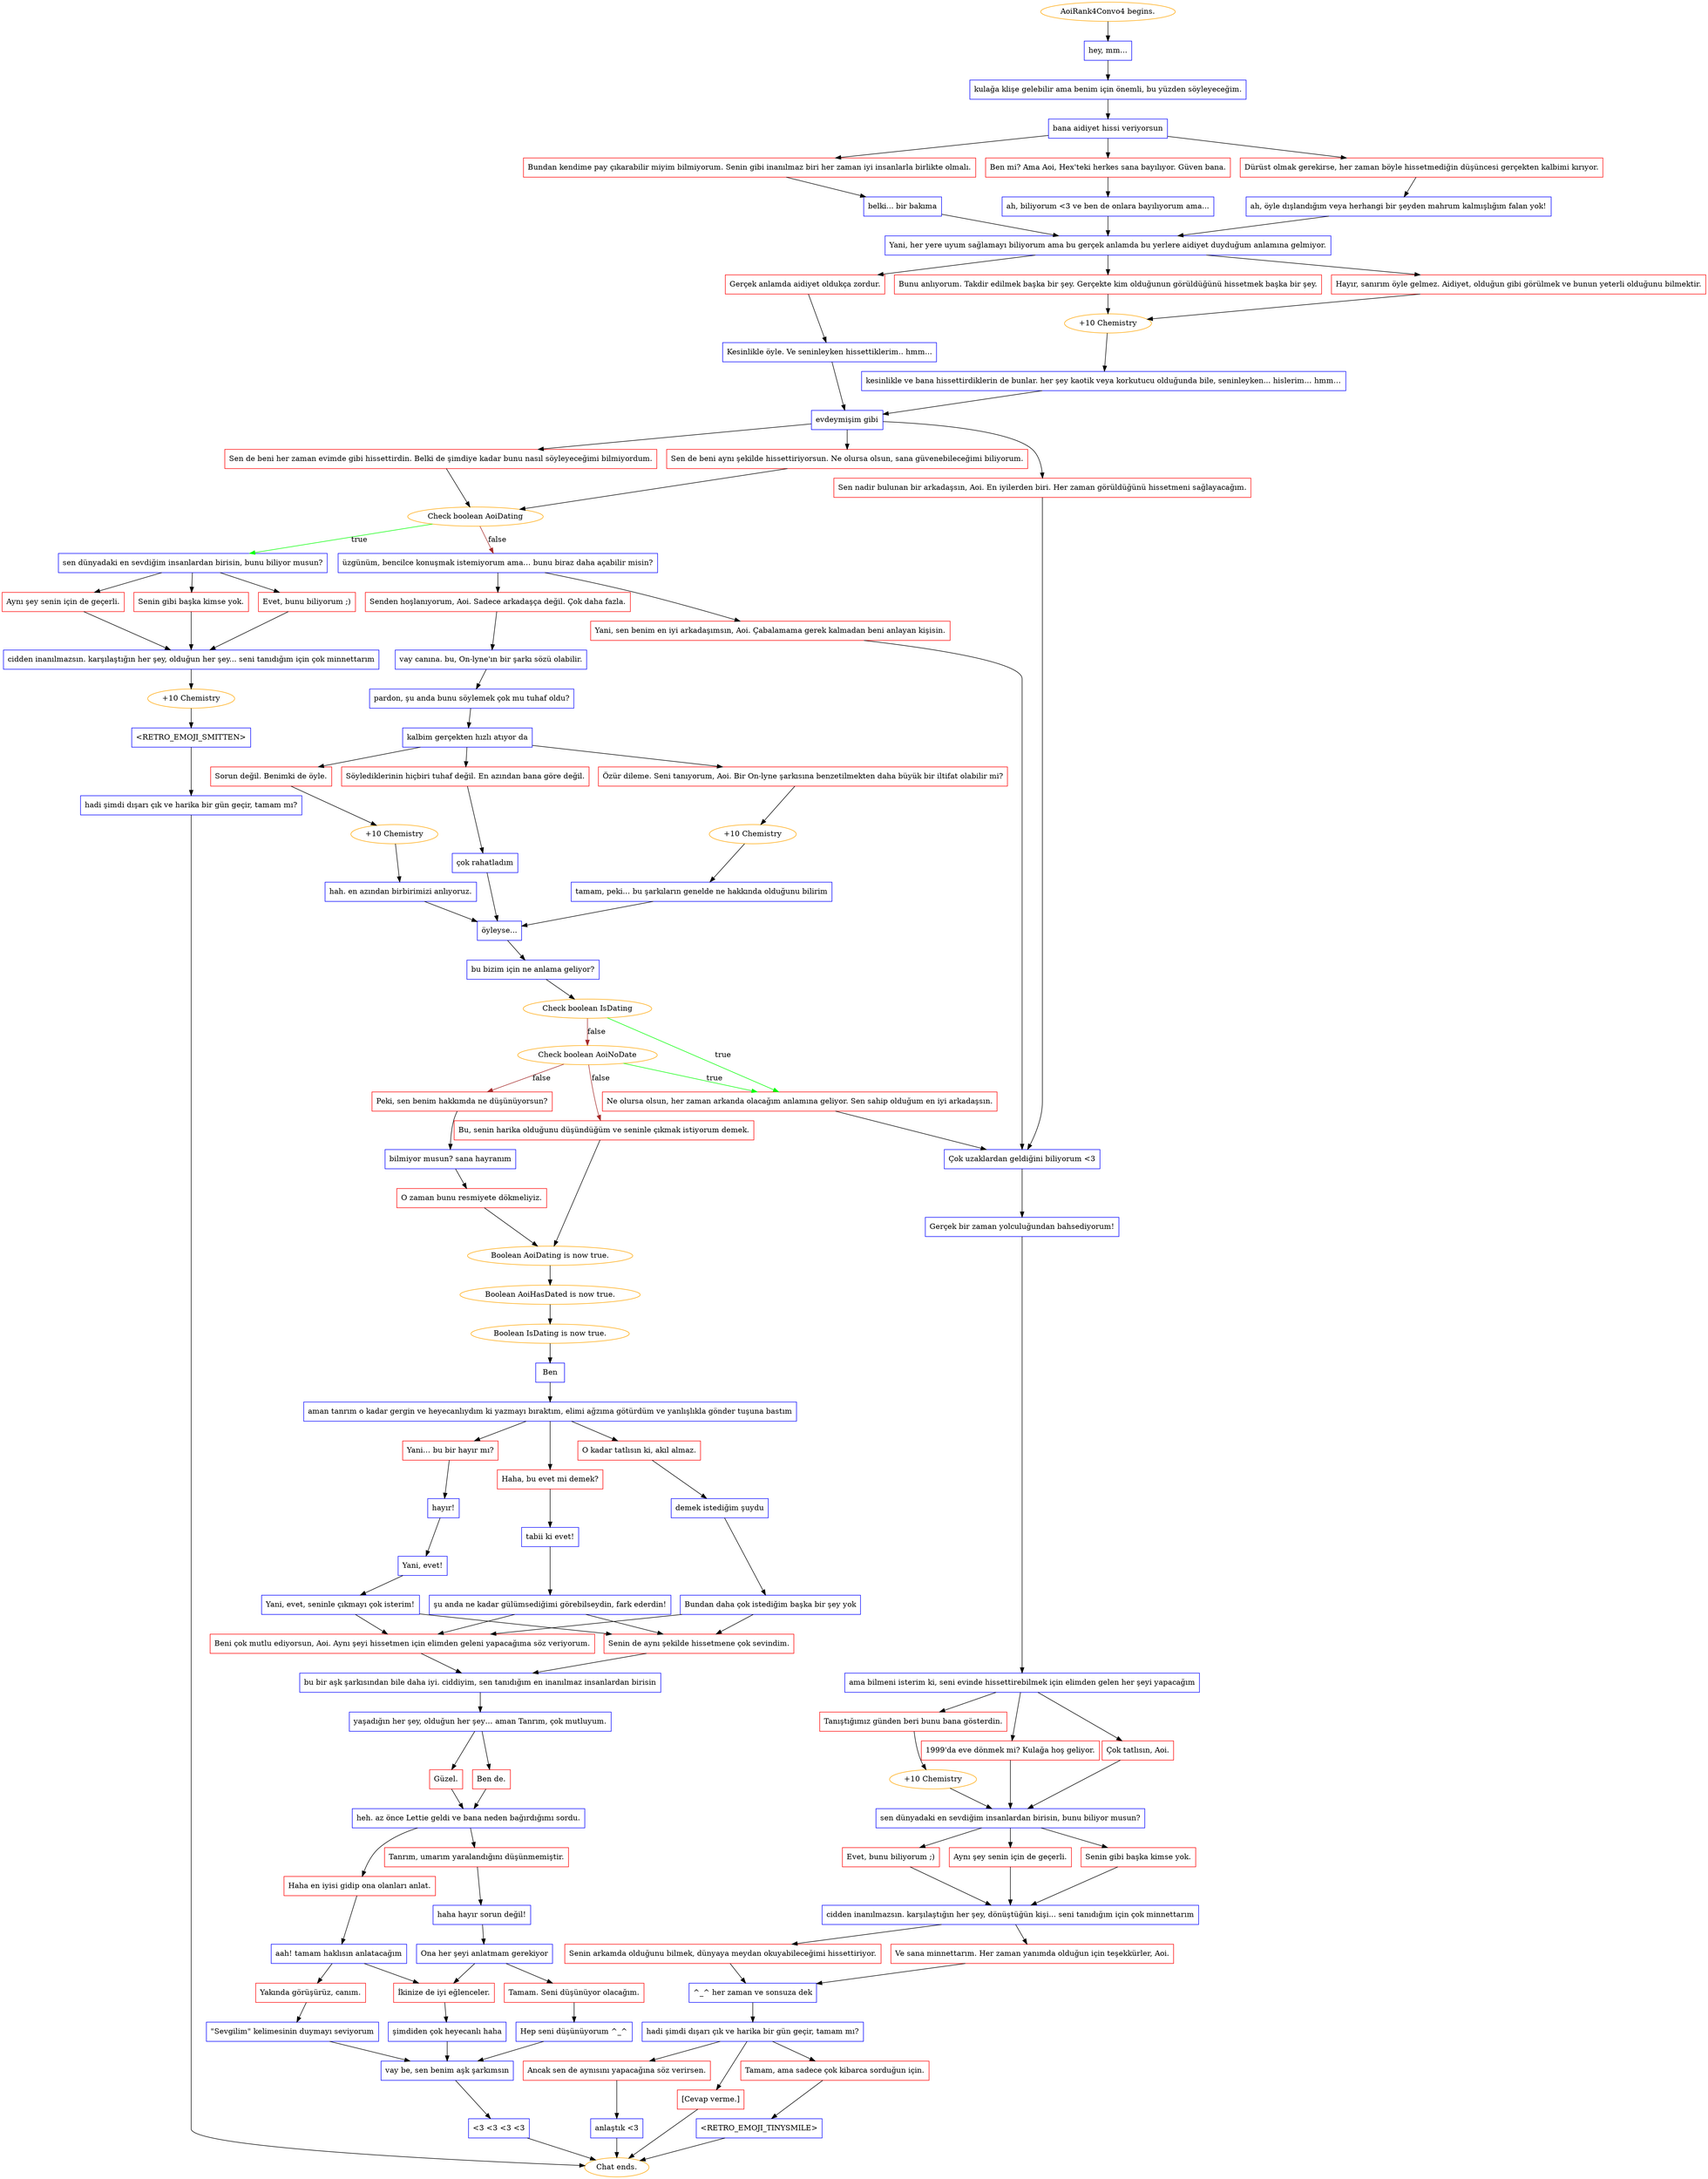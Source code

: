 digraph {
	"AoiRank4Convo4 begins." [color=orange];
		"AoiRank4Convo4 begins." -> j3439323467;
	j3439323467 [label="hey, mm...",shape=box,color=blue];
		j3439323467 -> j533751417;
	j533751417 [label="kulağa klişe gelebilir ama benim için önemli, bu yüzden söyleyeceğim.",shape=box,color=blue];
		j533751417 -> j2004813932;
	j2004813932 [label="bana aidiyet hissi veriyorsun",shape=box,color=blue];
		j2004813932 -> j680313805;
		j2004813932 -> j875778137;
		j2004813932 -> j1790059452;
	j680313805 [label="Bundan kendime pay çıkarabilir miyim bilmiyorum. Senin gibi inanılmaz biri her zaman iyi insanlarla birlikte olmalı.",shape=box,color=red];
		j680313805 -> j224025798;
	j875778137 [label="Ben mi? Ama Aoi, Hex'teki herkes sana bayılıyor. Güven bana.",shape=box,color=red];
		j875778137 -> j3506597656;
	j1790059452 [label="Dürüst olmak gerekirse, her zaman böyle hissetmediğin düşüncesi gerçekten kalbimi kırıyor.",shape=box,color=red];
		j1790059452 -> j2901406790;
	j224025798 [label="belki... bir bakıma",shape=box,color=blue];
		j224025798 -> j1829083771;
	j3506597656 [label="ah, biliyorum <3 ve ben de onlara bayılıyorum ama...",shape=box,color=blue];
		j3506597656 -> j1829083771;
	j2901406790 [label="ah, öyle dışlandığım veya herhangi bir şeyden mahrum kalmışlığım falan yok!",shape=box,color=blue];
		j2901406790 -> j1829083771;
	j1829083771 [label="Yani, her yere uyum sağlamayı biliyorum ama bu gerçek anlamda bu yerlere aidiyet duyduğum anlamına gelmiyor.",shape=box,color=blue];
		j1829083771 -> j1114274701;
		j1829083771 -> j1720891801;
		j1829083771 -> j950579924;
	j1114274701 [label="Bunu anlıyorum. Takdir edilmek başka bir şey. Gerçekte kim olduğunun görüldüğünü hissetmek başka bir şey.",shape=box,color=red];
		j1114274701 -> j2877438989;
	j1720891801 [label="Hayır, sanırım öyle gelmez. Aidiyet, olduğun gibi görülmek ve bunun yeterli olduğunu bilmektir.",shape=box,color=red];
		j1720891801 -> j2877438989;
	j950579924 [label="Gerçek anlamda aidiyet oldukça zordur.",shape=box,color=red];
		j950579924 -> j912902270;
	j2877438989 [label="+10 Chemistry",color=orange];
		j2877438989 -> j3463845448;
	j912902270 [label="Kesinlikle öyle. Ve seninleyken hissettiklerim.. hmm...",shape=box,color=blue];
		j912902270 -> j3256738070;
	j3463845448 [label="kesinlikle ve bana hissettirdiklerin de bunlar. her şey kaotik veya korkutucu olduğunda bile, seninleyken... hislerim… hmm…",shape=box,color=blue];
		j3463845448 -> j3256738070;
	j3256738070 [label="evdeymişim gibi",shape=box,color=blue];
		j3256738070 -> j3522467983;
		j3256738070 -> j514950405;
		j3256738070 -> j3110398758;
	j3522467983 [label="Sen de beni her zaman evimde gibi hissettirdin. Belki de şimdiye kadar bunu nasıl söyleyeceğimi bilmiyordum.",shape=box,color=red];
		j3522467983 -> j3623430327;
	j514950405 [label="Sen de beni aynı şekilde hissettiriyorsun. Ne olursa olsun, sana güvenebileceğimi biliyorum.",shape=box,color=red];
		j514950405 -> j3623430327;
	j3110398758 [label="Sen nadir bulunan bir arkadaşsın, Aoi. En iyilerden biri. Her zaman görüldüğünü hissetmeni sağlayacağım.",shape=box,color=red];
		j3110398758 -> j3058524232;
	j3623430327 [label="Check boolean AoiDating",color=orange];
		j3623430327 -> j662426532 [label=true,color=green];
		j3623430327 -> j3661978191 [label=false,color=brown];
	j3058524232 [label="Çok uzaklardan geldiğini biliyorum <3",shape=box,color=blue];
		j3058524232 -> j527018094;
	j662426532 [label="sen dünyadaki en sevdiğim insanlardan birisin, bunu biliyor musun?",shape=box,color=blue];
		j662426532 -> j1774654146;
		j662426532 -> j1088232059;
		j662426532 -> j4085713252;
	j3661978191 [label="üzgünüm, bencilce konuşmak istemiyorum ama… bunu biraz daha açabilir misin?",shape=box,color=blue];
		j3661978191 -> j4053783117;
		j3661978191 -> j3675959798;
	j527018094 [label="Gerçek bir zaman yolculuğundan bahsediyorum!",shape=box,color=blue];
		j527018094 -> j2084993439;
	j1774654146 [label="Aynı şey senin için de geçerli.",shape=box,color=red];
		j1774654146 -> j1502247656;
	j1088232059 [label="Senin gibi başka kimse yok.",shape=box,color=red];
		j1088232059 -> j1502247656;
	j4085713252 [label="Evet, bunu biliyorum ;)",shape=box,color=red];
		j4085713252 -> j1502247656;
	j4053783117 [label="Senden hoşlanıyorum, Aoi. Sadece arkadaşça değil. Çok daha fazla.",shape=box,color=red];
		j4053783117 -> j2477113227;
	j3675959798 [label="Yani, sen benim en iyi arkadaşımsın, Aoi. Çabalamama gerek kalmadan beni anlayan kişisin.",shape=box,color=red];
		j3675959798 -> j3058524232;
	j2084993439 [label="ama bilmeni isterim ki, seni evinde hissettirebilmek için elimden gelen her şeyi yapacağım",shape=box,color=blue];
		j2084993439 -> j402609862;
		j2084993439 -> j25115150;
		j2084993439 -> j2522711917;
	j1502247656 [label="cidden inanılmazsın. karşılaştığın her şey, olduğun her şey... seni tanıdığım için çok minnettarım",shape=box,color=blue];
		j1502247656 -> j2187831024;
	j2477113227 [label="vay canına. bu, On-lyne'ın bir şarkı sözü olabilir.",shape=box,color=blue];
		j2477113227 -> j3763958613;
	j402609862 [label="Tanıştığımız günden beri bunu bana gösterdin.",shape=box,color=red];
		j402609862 -> j1175436199;
	j25115150 [label="1999'da eve dönmek mi? Kulağa hoş geliyor.",shape=box,color=red];
		j25115150 -> j964026422;
	j2522711917 [label="Çok tatlısın, Aoi.",shape=box,color=red];
		j2522711917 -> j964026422;
	j2187831024 [label="+10 Chemistry",color=orange];
		j2187831024 -> j2794978428;
	j3763958613 [label="pardon, şu anda bunu söylemek çok mu tuhaf oldu?",shape=box,color=blue];
		j3763958613 -> j1047377325;
	j1175436199 [label="+10 Chemistry",color=orange];
		j1175436199 -> j964026422;
	j964026422 [label="sen dünyadaki en sevdiğim insanlardan birisin, bunu biliyor musun?",shape=box,color=blue];
		j964026422 -> j956415176;
		j964026422 -> j4061469493;
		j964026422 -> j853288631;
	j2794978428 [label="<RETRO_EMOJI_SMITTEN>",shape=box,color=blue];
		j2794978428 -> j208427354;
	j1047377325 [label="kalbim gerçekten hızlı atıyor da",shape=box,color=blue];
		j1047377325 -> j2079878681;
		j1047377325 -> j3873680902;
		j1047377325 -> j937163155;
	j956415176 [label="Aynı şey senin için de geçerli.",shape=box,color=red];
		j956415176 -> j932863130;
	j4061469493 [label="Senin gibi başka kimse yok.",shape=box,color=red];
		j4061469493 -> j932863130;
	j853288631 [label="Evet, bunu biliyorum ;)",shape=box,color=red];
		j853288631 -> j932863130;
	j208427354 [label="hadi şimdi dışarı çık ve harika bir gün geçir, tamam mı?",shape=box,color=blue];
		j208427354 -> "Chat ends.";
	j2079878681 [label="Özür dileme. Seni tanıyorum, Aoi. Bir On-lyne şarkısına benzetilmekten daha büyük bir iltifat olabilir mi?",shape=box,color=red];
		j2079878681 -> j690228451;
	j3873680902 [label="Sorun değil. Benimki de öyle.",shape=box,color=red];
		j3873680902 -> j979255134;
	j937163155 [label="Söylediklerinin hiçbiri tuhaf değil. En azından bana göre değil.",shape=box,color=red];
		j937163155 -> j515102029;
	j932863130 [label="cidden inanılmazsın. karşılaştığın her şey, dönüştüğün kişi... seni tanıdığım için çok minnettarım",shape=box,color=blue];
		j932863130 -> j2348555627;
		j932863130 -> j2677461850;
	"Chat ends." [color=orange];
	j690228451 [label="+10 Chemistry",color=orange];
		j690228451 -> j2095082592;
	j979255134 [label="+10 Chemistry",color=orange];
		j979255134 -> j4048370314;
	j515102029 [label="çok rahatladım",shape=box,color=blue];
		j515102029 -> j3335585617;
	j2348555627 [label="Senin arkamda olduğunu bilmek, dünyaya meydan okuyabileceğimi hissettiriyor.",shape=box,color=red];
		j2348555627 -> j886478052;
	j2677461850 [label="Ve sana minnettarım. Her zaman yanımda olduğun için teşekkürler, Aoi.",shape=box,color=red];
		j2677461850 -> j886478052;
	j2095082592 [label="tamam, peki… bu şarkıların genelde ne hakkında olduğunu bilirim",shape=box,color=blue];
		j2095082592 -> j3335585617;
	j4048370314 [label="hah. en azından birbirimizi anlıyoruz.",shape=box,color=blue];
		j4048370314 -> j3335585617;
	j3335585617 [label="öyleyse...",shape=box,color=blue];
		j3335585617 -> j2422404382;
	j886478052 [label="^_^ her zaman ve sonsuza dek",shape=box,color=blue];
		j886478052 -> j320776513;
	j2422404382 [label="bu bizim için ne anlama geliyor?",shape=box,color=blue];
		j2422404382 -> j1568675080;
	j320776513 [label="hadi şimdi dışarı çık ve harika bir gün geçir, tamam mı?",shape=box,color=blue];
		j320776513 -> j3041706318;
		j320776513 -> j143925409;
		j320776513 -> j2482094916;
	j1568675080 [label="Check boolean IsDating",color=orange];
		j1568675080 -> j1774200150 [label=true,color=green];
		j1568675080 -> j1069024573 [label=false,color=brown];
	j3041706318 [label="Tamam, ama sadece çok kibarca sorduğun için.",shape=box,color=red];
		j3041706318 -> j3029731251;
	j143925409 [label="Ancak sen de aynısını yapacağına söz verirsen.",shape=box,color=red];
		j143925409 -> j1127018770;
	j2482094916 [label="[Cevap verme.]",shape=box,color=red];
		j2482094916 -> "Chat ends.";
	j1774200150 [label="Ne olursa olsun, her zaman arkanda olacağım anlamına geliyor. Sen sahip olduğum en iyi arkadaşsın.",shape=box,color=red];
		j1774200150 -> j3058524232;
	j1069024573 [label="Check boolean AoiNoDate",color=orange];
		j1069024573 -> j1774200150 [label=true,color=green];
		j1069024573 -> j188869720 [label=false,color=brown];
		j1069024573 -> j1445338853 [label=false,color=brown];
	j3029731251 [label="<RETRO_EMOJI_TINYSMILE>",shape=box,color=blue];
		j3029731251 -> "Chat ends.";
	j1127018770 [label="anlaştık <3",shape=box,color=blue];
		j1127018770 -> "Chat ends.";
	j188869720 [label="Bu, senin harika olduğunu düşündüğüm ve seninle çıkmak istiyorum demek.",shape=box,color=red];
		j188869720 -> j961036630;
	j1445338853 [label="Peki, sen benim hakkımda ne düşünüyorsun?",shape=box,color=red];
		j1445338853 -> j1514374792;
	j961036630 [label="Boolean AoiDating is now true.",color=orange];
		j961036630 -> j3463187563;
	j1514374792 [label="bilmiyor musun? sana hayranım",shape=box,color=blue];
		j1514374792 -> j3331417137;
	j3463187563 [label="Boolean AoiHasDated is now true.",color=orange];
		j3463187563 -> j1845330263;
	j3331417137 [label="O zaman bunu resmiyete dökmeliyiz.",shape=box,color=red];
		j3331417137 -> j961036630;
	j1845330263 [label="Boolean IsDating is now true.",color=orange];
		j1845330263 -> j2798314426;
	j2798314426 [label="Ben",shape=box,color=blue];
		j2798314426 -> j1414893290;
	j1414893290 [label="aman tanrım o kadar gergin ve heyecanlıydım ki yazmayı bıraktım, elimi ağzıma götürdüm ve yanlışlıkla gönder tuşuna bastım",shape=box,color=blue];
		j1414893290 -> j3481151824;
		j1414893290 -> j2517880263;
		j1414893290 -> j973082917;
	j3481151824 [label="Haha, bu evet mi demek?",shape=box,color=red];
		j3481151824 -> j2908186167;
	j2517880263 [label="O kadar tatlısın ki, akıl almaz.",shape=box,color=red];
		j2517880263 -> j2260186205;
	j973082917 [label="Yani… bu bir hayır mı?",shape=box,color=red];
		j973082917 -> j1210702716;
	j2908186167 [label="tabii ki evet!",shape=box,color=blue];
		j2908186167 -> j156509334;
	j2260186205 [label="demek istediğim şuydu",shape=box,color=blue];
		j2260186205 -> j1044291914;
	j1210702716 [label="hayır!",shape=box,color=blue];
		j1210702716 -> j2827942827;
	j156509334 [label="şu anda ne kadar gülümsediğimi görebilseydin, fark ederdin!",shape=box,color=blue];
		j156509334 -> j718882962;
		j156509334 -> j4136092518;
	j1044291914 [label="Bundan daha çok istediğim başka bir şey yok",shape=box,color=blue];
		j1044291914 -> j718882962;
		j1044291914 -> j4136092518;
	j2827942827 [label="Yani, evet!",shape=box,color=blue];
		j2827942827 -> j2711423931;
	j718882962 [label="Senin de aynı şekilde hissetmene çok sevindim.",shape=box,color=red];
		j718882962 -> j745129832;
	j4136092518 [label="Beni çok mutlu ediyorsun, Aoi. Aynı şeyi hissetmen için elimden geleni yapacağıma söz veriyorum.",shape=box,color=red];
		j4136092518 -> j745129832;
	j2711423931 [label="Yani, evet, seninle çıkmayı çok isterim!",shape=box,color=blue];
		j2711423931 -> j718882962;
		j2711423931 -> j4136092518;
	j745129832 [label="bu bir aşk şarkısından bile daha iyi. ciddiyim, sen tanıdığım en inanılmaz insanlardan birisin",shape=box,color=blue];
		j745129832 -> j1565853851;
	j1565853851 [label="yaşadığın her şey, olduğun her şey… aman Tanrım, çok mutluyum.",shape=box,color=blue];
		j1565853851 -> j4035091881;
		j1565853851 -> j3977386341;
	j4035091881 [label="Güzel.",shape=box,color=red];
		j4035091881 -> j66986760;
	j3977386341 [label="Ben de.",shape=box,color=red];
		j3977386341 -> j66986760;
	j66986760 [label="heh. az önce Lettie geldi ve bana neden bağırdığımı sordu.",shape=box,color=blue];
		j66986760 -> j2398353049;
		j66986760 -> j3212483785;
	j2398353049 [label="Tanrım, umarım yaralandığını düşünmemiştir.",shape=box,color=red];
		j2398353049 -> j646771929;
	j3212483785 [label="Haha en iyisi gidip ona olanları anlat.",shape=box,color=red];
		j3212483785 -> j481371799;
	j646771929 [label="haha hayır sorun değil!",shape=box,color=blue];
		j646771929 -> j842605986;
	j481371799 [label="aah! tamam haklısın anlatacağım",shape=box,color=blue];
		j481371799 -> j3246103480;
		j481371799 -> j995174145;
	j842605986 [label="Ona her şeyi anlatmam gerekiyor",shape=box,color=blue];
		j842605986 -> j3246103480;
		j842605986 -> j3761764239;
	j3246103480 [label="İkinize de iyi eğlenceler.",shape=box,color=red];
		j3246103480 -> j383533906;
	j995174145 [label="Yakında görüşürüz, canım.",shape=box,color=red];
		j995174145 -> j1477391496;
	j3761764239 [label="Tamam. Seni düşünüyor olacağım.",shape=box,color=red];
		j3761764239 -> j3195395271;
	j383533906 [label="şimdiden çok heyecanlı haha",shape=box,color=blue];
		j383533906 -> j3324719579;
	j1477391496 [label="\"Sevgilim\" kelimesinin duymayı seviyorum",shape=box,color=blue];
		j1477391496 -> j3324719579;
	j3195395271 [label="Hep seni düşünüyorum ^_^",shape=box,color=blue];
		j3195395271 -> j3324719579;
	j3324719579 [label="vay be, sen benim aşk şarkımsın",shape=box,color=blue];
		j3324719579 -> j2074037111;
	j2074037111 [label="<3 <3 <3 <3",shape=box,color=blue];
		j2074037111 -> "Chat ends.";
}